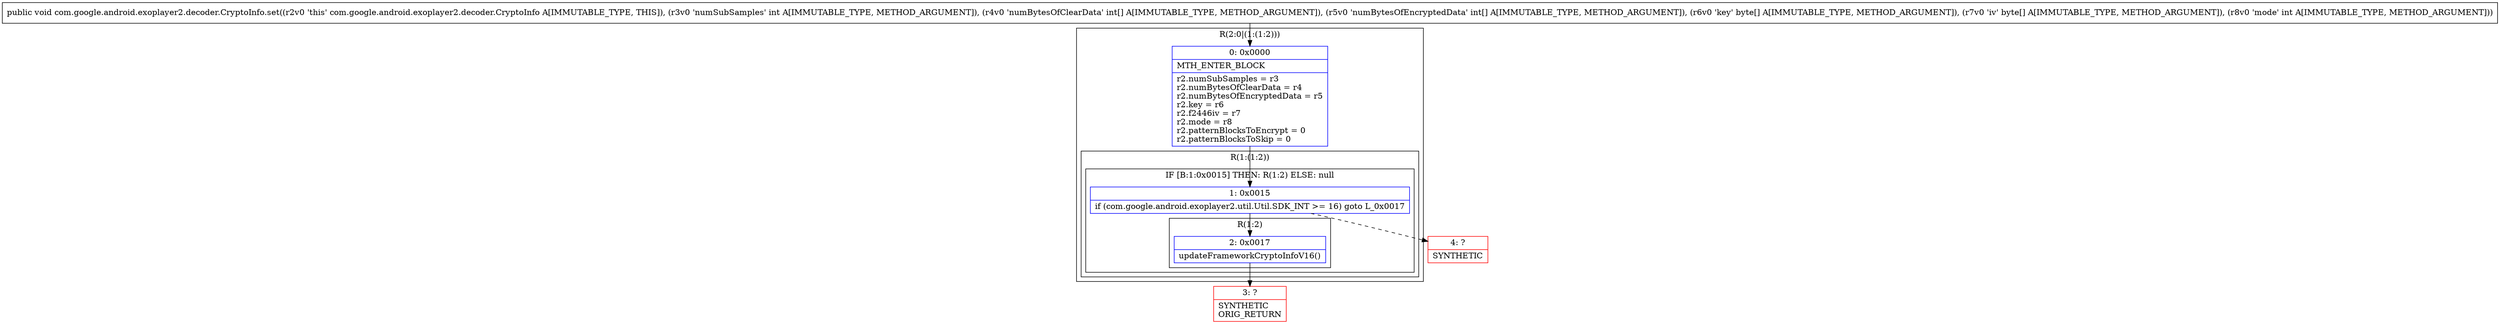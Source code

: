 digraph "CFG forcom.google.android.exoplayer2.decoder.CryptoInfo.set(I[I[I[B[BI)V" {
subgraph cluster_Region_2092546991 {
label = "R(2:0|(1:(1:2)))";
node [shape=record,color=blue];
Node_0 [shape=record,label="{0\:\ 0x0000|MTH_ENTER_BLOCK\l|r2.numSubSamples = r3\lr2.numBytesOfClearData = r4\lr2.numBytesOfEncryptedData = r5\lr2.key = r6\lr2.f2446iv = r7\lr2.mode = r8\lr2.patternBlocksToEncrypt = 0\lr2.patternBlocksToSkip = 0\l}"];
subgraph cluster_Region_1222576347 {
label = "R(1:(1:2))";
node [shape=record,color=blue];
subgraph cluster_IfRegion_1746457155 {
label = "IF [B:1:0x0015] THEN: R(1:2) ELSE: null";
node [shape=record,color=blue];
Node_1 [shape=record,label="{1\:\ 0x0015|if (com.google.android.exoplayer2.util.Util.SDK_INT \>= 16) goto L_0x0017\l}"];
subgraph cluster_Region_1613629709 {
label = "R(1:2)";
node [shape=record,color=blue];
Node_2 [shape=record,label="{2\:\ 0x0017|updateFrameworkCryptoInfoV16()\l}"];
}
}
}
}
Node_3 [shape=record,color=red,label="{3\:\ ?|SYNTHETIC\lORIG_RETURN\l}"];
Node_4 [shape=record,color=red,label="{4\:\ ?|SYNTHETIC\l}"];
MethodNode[shape=record,label="{public void com.google.android.exoplayer2.decoder.CryptoInfo.set((r2v0 'this' com.google.android.exoplayer2.decoder.CryptoInfo A[IMMUTABLE_TYPE, THIS]), (r3v0 'numSubSamples' int A[IMMUTABLE_TYPE, METHOD_ARGUMENT]), (r4v0 'numBytesOfClearData' int[] A[IMMUTABLE_TYPE, METHOD_ARGUMENT]), (r5v0 'numBytesOfEncryptedData' int[] A[IMMUTABLE_TYPE, METHOD_ARGUMENT]), (r6v0 'key' byte[] A[IMMUTABLE_TYPE, METHOD_ARGUMENT]), (r7v0 'iv' byte[] A[IMMUTABLE_TYPE, METHOD_ARGUMENT]), (r8v0 'mode' int A[IMMUTABLE_TYPE, METHOD_ARGUMENT])) }"];
MethodNode -> Node_0;
Node_0 -> Node_1;
Node_1 -> Node_2;
Node_1 -> Node_4[style=dashed];
Node_2 -> Node_3;
}

